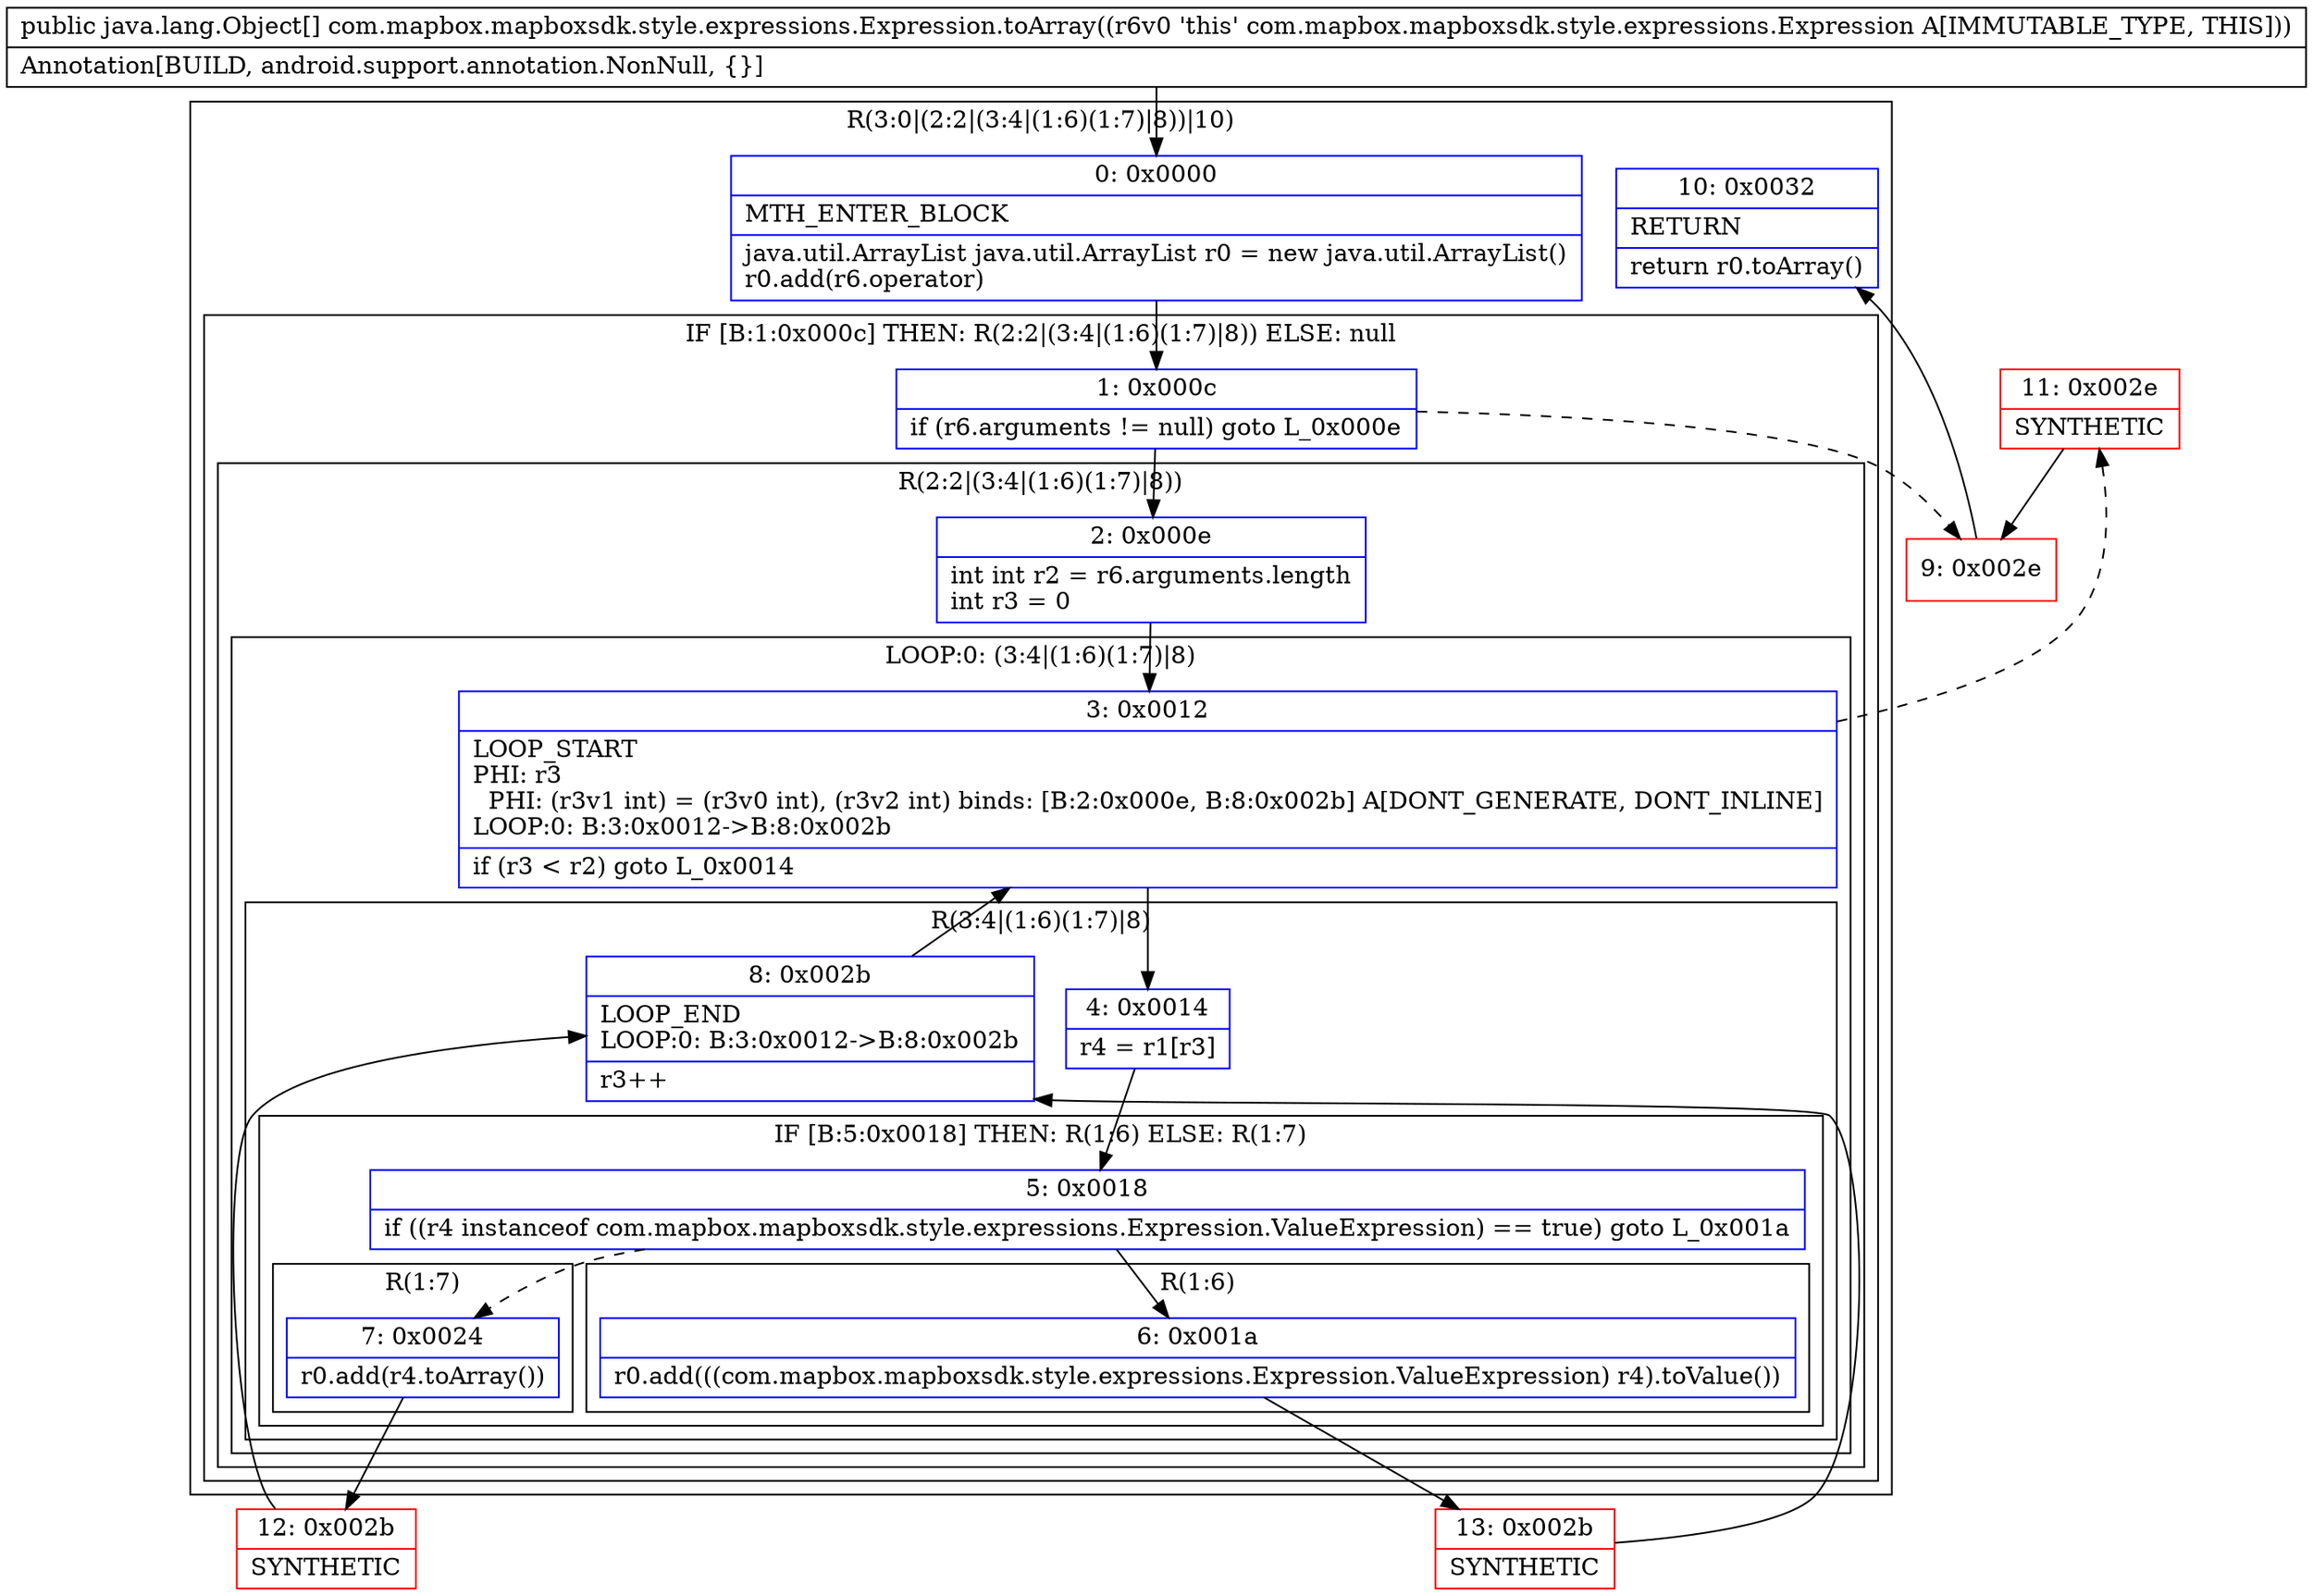 digraph "CFG forcom.mapbox.mapboxsdk.style.expressions.Expression.toArray()[Ljava\/lang\/Object;" {
subgraph cluster_Region_1627638229 {
label = "R(3:0|(2:2|(3:4|(1:6)(1:7)|8))|10)";
node [shape=record,color=blue];
Node_0 [shape=record,label="{0\:\ 0x0000|MTH_ENTER_BLOCK\l|java.util.ArrayList java.util.ArrayList r0 = new java.util.ArrayList()\lr0.add(r6.operator)\l}"];
subgraph cluster_IfRegion_958563849 {
label = "IF [B:1:0x000c] THEN: R(2:2|(3:4|(1:6)(1:7)|8)) ELSE: null";
node [shape=record,color=blue];
Node_1 [shape=record,label="{1\:\ 0x000c|if (r6.arguments != null) goto L_0x000e\l}"];
subgraph cluster_Region_1237406584 {
label = "R(2:2|(3:4|(1:6)(1:7)|8))";
node [shape=record,color=blue];
Node_2 [shape=record,label="{2\:\ 0x000e|int int r2 = r6.arguments.length\lint r3 = 0\l}"];
subgraph cluster_LoopRegion_1292382155 {
label = "LOOP:0: (3:4|(1:6)(1:7)|8)";
node [shape=record,color=blue];
Node_3 [shape=record,label="{3\:\ 0x0012|LOOP_START\lPHI: r3 \l  PHI: (r3v1 int) = (r3v0 int), (r3v2 int) binds: [B:2:0x000e, B:8:0x002b] A[DONT_GENERATE, DONT_INLINE]\lLOOP:0: B:3:0x0012\-\>B:8:0x002b\l|if (r3 \< r2) goto L_0x0014\l}"];
subgraph cluster_Region_921921268 {
label = "R(3:4|(1:6)(1:7)|8)";
node [shape=record,color=blue];
Node_4 [shape=record,label="{4\:\ 0x0014|r4 = r1[r3]\l}"];
subgraph cluster_IfRegion_1422436434 {
label = "IF [B:5:0x0018] THEN: R(1:6) ELSE: R(1:7)";
node [shape=record,color=blue];
Node_5 [shape=record,label="{5\:\ 0x0018|if ((r4 instanceof com.mapbox.mapboxsdk.style.expressions.Expression.ValueExpression) == true) goto L_0x001a\l}"];
subgraph cluster_Region_306342510 {
label = "R(1:6)";
node [shape=record,color=blue];
Node_6 [shape=record,label="{6\:\ 0x001a|r0.add(((com.mapbox.mapboxsdk.style.expressions.Expression.ValueExpression) r4).toValue())\l}"];
}
subgraph cluster_Region_461445808 {
label = "R(1:7)";
node [shape=record,color=blue];
Node_7 [shape=record,label="{7\:\ 0x0024|r0.add(r4.toArray())\l}"];
}
}
Node_8 [shape=record,label="{8\:\ 0x002b|LOOP_END\lLOOP:0: B:3:0x0012\-\>B:8:0x002b\l|r3++\l}"];
}
}
}
}
Node_10 [shape=record,label="{10\:\ 0x0032|RETURN\l|return r0.toArray()\l}"];
}
Node_9 [shape=record,color=red,label="{9\:\ 0x002e}"];
Node_11 [shape=record,color=red,label="{11\:\ 0x002e|SYNTHETIC\l}"];
Node_12 [shape=record,color=red,label="{12\:\ 0x002b|SYNTHETIC\l}"];
Node_13 [shape=record,color=red,label="{13\:\ 0x002b|SYNTHETIC\l}"];
MethodNode[shape=record,label="{public java.lang.Object[] com.mapbox.mapboxsdk.style.expressions.Expression.toArray((r6v0 'this' com.mapbox.mapboxsdk.style.expressions.Expression A[IMMUTABLE_TYPE, THIS]))  | Annotation[BUILD, android.support.annotation.NonNull, \{\}]\l}"];
MethodNode -> Node_0;
Node_0 -> Node_1;
Node_1 -> Node_2;
Node_1 -> Node_9[style=dashed];
Node_2 -> Node_3;
Node_3 -> Node_4;
Node_3 -> Node_11[style=dashed];
Node_4 -> Node_5;
Node_5 -> Node_6;
Node_5 -> Node_7[style=dashed];
Node_6 -> Node_13;
Node_7 -> Node_12;
Node_8 -> Node_3;
Node_9 -> Node_10;
Node_11 -> Node_9;
Node_12 -> Node_8;
Node_13 -> Node_8;
}

